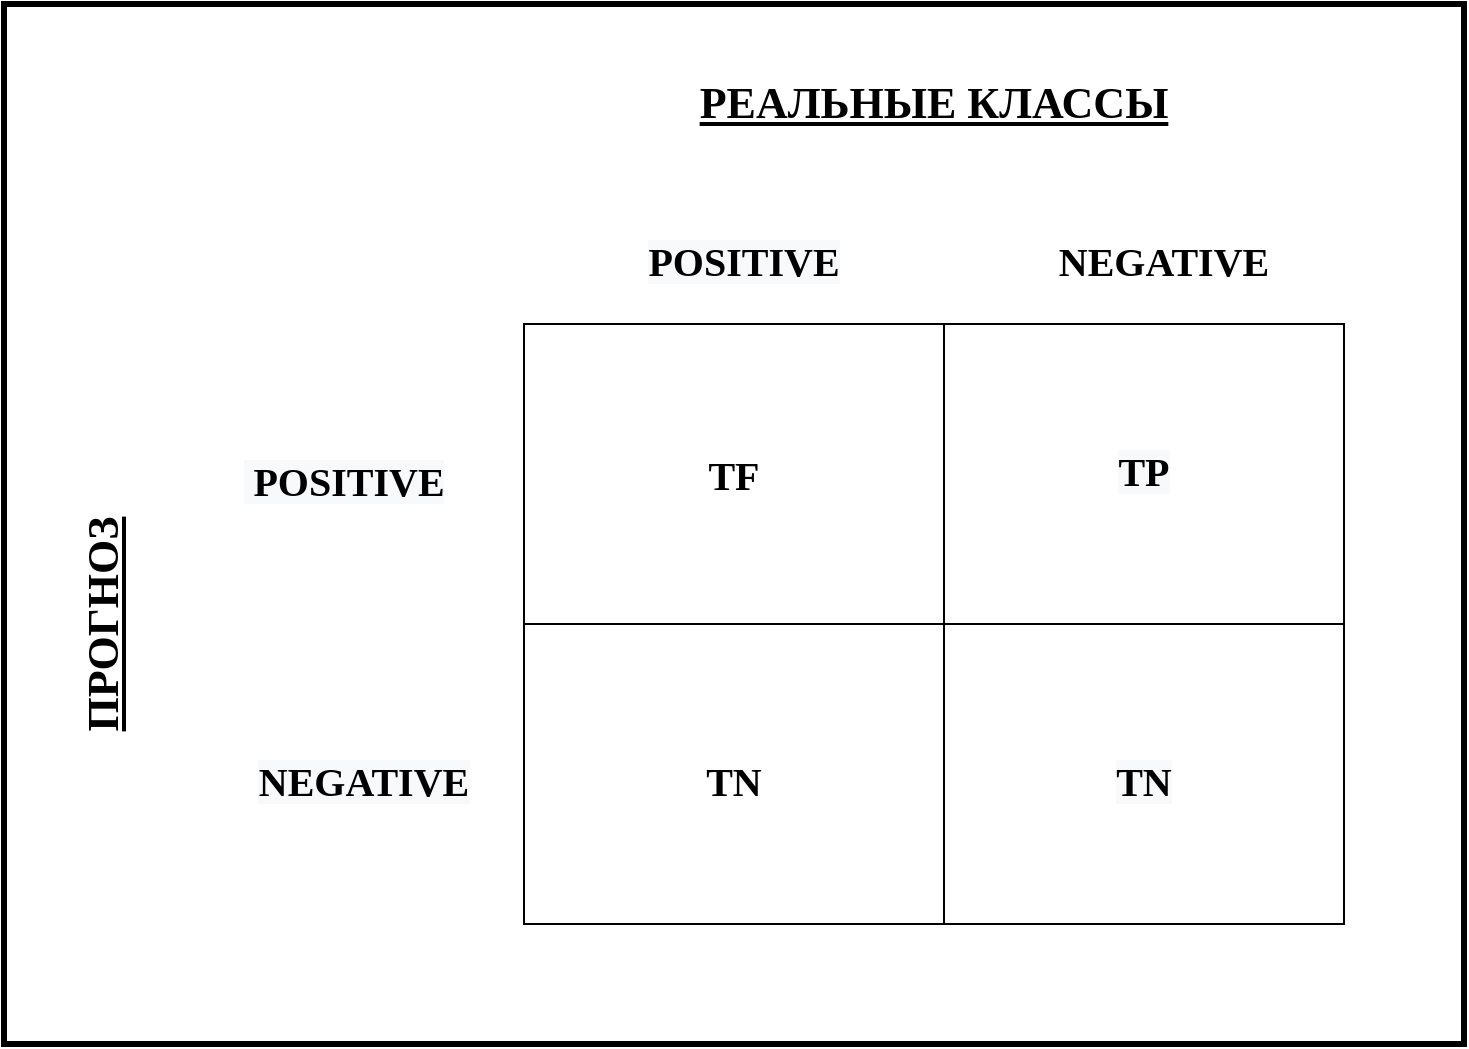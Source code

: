 <mxfile version="18.0.2" type="device"><diagram id="LGDsxBUATSMi0CY7kJ55" name="Page-1"><mxGraphModel dx="1303" dy="780" grid="1" gridSize="10" guides="1" tooltips="1" connect="1" arrows="1" fold="1" page="1" pageScale="1" pageWidth="850" pageHeight="1100" math="0" shadow="0"><root><mxCell id="0"/><mxCell id="1" parent="0"/><mxCell id="sSacGLOTPeE6x-0U9Ddg-1" value="" style="rounded=0;whiteSpace=wrap;html=1;fontSize=16;fontStyle=1;strokeWidth=3;" parent="1" vertex="1"><mxGeometry x="80" y="30" width="730" height="520" as="geometry"/></mxCell><mxCell id="DsXdDD8VPEAVzR1a3eXh-2" value="" style="shape=internalStorage;whiteSpace=wrap;html=1;backgroundOutline=1;dx=210;dy=150;fontSize=20;fontStyle=1" parent="1" vertex="1"><mxGeometry x="340" y="190" width="410" height="300" as="geometry"/></mxCell><mxCell id="DsXdDD8VPEAVzR1a3eXh-3" value="&lt;font face=&quot;Verdana&quot; style=&quot;font-size: 20px;&quot;&gt;&lt;span style=&quot;font-size: 20px;&quot;&gt;TF&lt;/span&gt;&lt;/font&gt;" style="text;html=1;strokeColor=none;fillColor=none;align=center;verticalAlign=middle;whiteSpace=wrap;rounded=0;fontSize=20;fontStyle=1" parent="1" vertex="1"><mxGeometry x="370" y="250" width="150" height="30" as="geometry"/></mxCell><mxCell id="DsXdDD8VPEAVzR1a3eXh-4" value="&lt;div style=&quot;font-size: 20px;&quot;&gt;&lt;span style=&quot;font-size: 20px;&quot;&gt;&lt;font face=&quot;verdana&quot; style=&quot;font-size: 20px;&quot;&gt;TN&lt;/font&gt;&lt;/span&gt;&lt;/div&gt;" style="text;whiteSpace=wrap;html=1;fontSize=20;fontFamily=Verdana;align=center;fontStyle=1" parent="1" vertex="1"><mxGeometry x="365" y="400" width="160" height="40" as="geometry"/></mxCell><mxCell id="DsXdDD8VPEAVzR1a3eXh-5" value="&lt;span style=&quot;color: rgb(0, 0, 0); font-family: verdana; font-size: 20px; font-style: normal; letter-spacing: normal; text-indent: 0px; text-transform: none; word-spacing: 0px; background-color: rgb(248, 249, 250); display: inline; float: none;&quot;&gt;TP&lt;/span&gt;" style="text;whiteSpace=wrap;html=1;fontSize=20;fontFamily=Verdana;align=center;fontStyle=1" parent="1" vertex="1"><mxGeometry x="570" y="245" width="160" height="40" as="geometry"/></mxCell><mxCell id="DsXdDD8VPEAVzR1a3eXh-6" value="&lt;span style=&quot;color: rgb(0, 0, 0); font-family: verdana; font-size: 20px; font-style: normal; letter-spacing: normal; text-indent: 0px; text-transform: none; word-spacing: 0px; background-color: rgb(248, 249, 250); display: inline; float: none;&quot;&gt;TN&lt;/span&gt;" style="text;whiteSpace=wrap;html=1;fontSize=20;fontFamily=Verdana;align=center;fontStyle=1" parent="1" vertex="1"><mxGeometry x="570" y="400" width="160" height="40" as="geometry"/></mxCell><mxCell id="DsXdDD8VPEAVzR1a3eXh-7" value="&lt;span style=&quot;color: rgb(0, 0, 0); font-family: verdana; font-size: 20px; font-style: normal; letter-spacing: normal; text-indent: 0px; text-transform: none; word-spacing: 0px; background-color: rgb(248, 249, 250); display: inline; float: none;&quot;&gt;POSITIVE&lt;/span&gt;" style="text;whiteSpace=wrap;html=1;fontSize=20;fontFamily=Verdana;align=center;fontStyle=1" parent="1" vertex="1"><mxGeometry x="370" y="140" width="160" height="40" as="geometry"/></mxCell><mxCell id="DsXdDD8VPEAVzR1a3eXh-8" value="&lt;div style=&quot;font-size: 20px;&quot;&gt;&lt;span style=&quot;font-size: 20px;&quot;&gt;&lt;font face=&quot;verdana&quot; style=&quot;font-size: 20px;&quot;&gt;NEGATIVE&lt;/font&gt;&lt;/span&gt;&lt;/div&gt;" style="text;whiteSpace=wrap;html=1;fontSize=20;fontFamily=Verdana;align=center;fontStyle=1" parent="1" vertex="1"><mxGeometry x="580" y="140" width="160" height="40" as="geometry"/></mxCell><mxCell id="DsXdDD8VPEAVzR1a3eXh-9" value="&lt;span style=&quot;color: rgb(0, 0, 0); font-family: verdana; font-size: 20px; font-style: normal; letter-spacing: normal; text-indent: 0px; text-transform: none; word-spacing: 0px; background-color: rgb(248, 249, 250); display: inline; float: none;&quot;&gt;&amp;nbsp;POSITIVE&lt;/span&gt;" style="text;whiteSpace=wrap;html=1;fontSize=20;fontFamily=Verdana;align=center;fontStyle=1" parent="1" vertex="1"><mxGeometry x="170" y="250" width="160" height="40" as="geometry"/></mxCell><mxCell id="DsXdDD8VPEAVzR1a3eXh-10" value="&lt;span style=&quot;color: rgb(0, 0, 0); font-family: verdana; font-size: 20px; font-style: normal; letter-spacing: normal; text-indent: 0px; text-transform: none; word-spacing: 0px; background-color: rgb(248, 249, 250); display: inline; float: none;&quot;&gt;NEGATIVE&lt;/span&gt;" style="text;whiteSpace=wrap;html=1;fontSize=20;fontFamily=Verdana;align=center;fontStyle=1" parent="1" vertex="1"><mxGeometry x="180" y="400" width="160" height="40" as="geometry"/></mxCell><mxCell id="DsXdDD8VPEAVzR1a3eXh-11" value="&lt;div style=&quot;&quot;&gt;&lt;font size=&quot;1&quot; face=&quot;verdana&quot; style=&quot;&quot;&gt;&lt;u style=&quot;font-size: 22px;&quot;&gt;РЕАЛЬНЫЕ КЛАССЫ&lt;/u&gt;&lt;/font&gt;&lt;/div&gt;" style="text;whiteSpace=wrap;html=1;fontSize=20;fontFamily=Verdana;align=center;fontStyle=1" parent="1" vertex="1"><mxGeometry x="415" y="60" width="260" height="40" as="geometry"/></mxCell><mxCell id="DsXdDD8VPEAVzR1a3eXh-12" value="&lt;div style=&quot;&quot;&gt;&lt;font size=&quot;1&quot; face=&quot;verdana&quot; style=&quot;&quot;&gt;&lt;u style=&quot;font-size: 22px;&quot;&gt;ПРОГНОЗ&lt;/u&gt;&lt;/font&gt;&lt;/div&gt;" style="text;whiteSpace=wrap;html=1;fontSize=20;fontFamily=Verdana;rotation=-90;align=center;fontStyle=1" parent="1" vertex="1"><mxGeometry x="50" y="320" width="160" height="40" as="geometry"/></mxCell></root></mxGraphModel></diagram></mxfile>